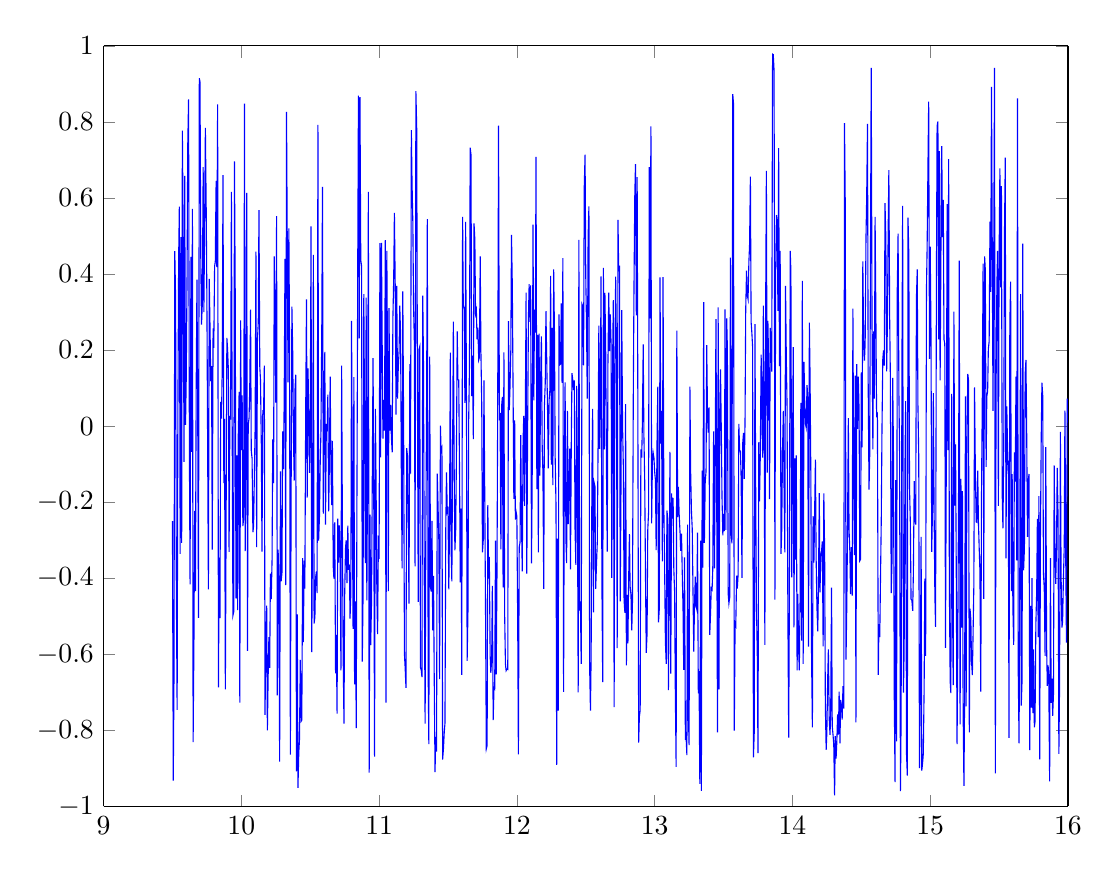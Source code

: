 % This file was created by matlab2tikz.
%
%The latest updates can be retrieved from
%  http://www.mathworks.com/matlabcentral/fileexchange/22022-matlab2tikz-matlab2tikz
%where you can also make suggestions and rate matlab2tikz.
%
\begin{tikzpicture}

\begin{axis}[%
width=4.822in,
height=3.803in,
at={(0.809in,0.513in)},
scale only axis,
separate axis lines,
every outer x axis line/.append style={black},
every x tick label/.append style={font=\color{black}},
xmin=9,
xmax=16,
every outer y axis line/.append style={black},
every y tick label/.append style={font=\color{black}},
ymin=-1,
ymax=1,
axis background/.style={fill=white}
]
\addplot [color=blue,solid,forget plot]
  table[row sep=crcr]{%
9.5	-0.25\\
9.506	-0.932\\
9.511	-0.672\\
9.517	0.46\\
9.523	0.333\\
9.528	-0.407\\
9.534	-0.746\\
9.539	-0.003\\
9.545	0.44\\
9.55	0.577\\
9.556	-0.336\\
9.561	0.497\\
9.567	-0.307\\
9.572	0.777\\
9.578	0.5\\
9.584	-0.094\\
9.589	0.658\\
9.595	0.003\\
9.6	0.121\\
9.606	0.39\\
9.611	0.736\\
9.617	0.859\\
9.623	-0.064\\
9.628	-0.416\\
9.634	0.445\\
9.639	-0.068\\
9.645	0.571\\
9.65	-0.831\\
9.656	-0.565\\
9.661	-0.223\\
9.667	-0.434\\
9.672	0.083\\
9.678	0.385\\
9.684	-0.022\\
9.689	-0.504\\
9.695	0.915\\
9.7	0.905\\
9.706	0.426\\
9.711	0.267\\
9.717	0.323\\
9.723	0.681\\
9.728	0.3\\
9.734	0.543\\
9.739	0.784\\
9.745	0.574\\
9.75	0.332\\
9.756	-0.091\\
9.761	-0.429\\
9.767	0.387\\
9.773	0.254\\
9.778	0.118\\
9.784	0.158\\
9.789	-0.325\\
9.795	0.257\\
9.8	0.206\\
9.806	0.421\\
9.811	0.432\\
9.817	0.645\\
9.822	0.418\\
9.828	0.846\\
9.834	-0.687\\
9.839	-0.346\\
9.845	-0.505\\
9.85	0.064\\
9.856	0.02\\
9.861	0.146\\
9.867	0.66\\
9.873	-0.15\\
9.878	0.019\\
9.884	-0.692\\
9.889	-0.294\\
9.895	0.232\\
9.9	0.204\\
9.906	0.148\\
9.911	-0.331\\
9.917	0.027\\
9.922	0.017\\
9.928	0.616\\
9.934	-0.036\\
9.939	-0.498\\
9.945	-0.488\\
9.95	0.696\\
9.956	0.329\\
9.961	-0.453\\
9.967	-0.077\\
9.973	-0.484\\
9.978	-0.02\\
9.984	0.09\\
9.989	-0.727\\
9.995	0.278\\
10.0	-0.063\\
10.006	0.081\\
10.011	-0.263\\
10.017	-0.242\\
10.023	0.848\\
10.028	-0.329\\
10.034	-0.022\\
10.039	0.613\\
10.045	-0.591\\
10.05	0.002\\
10.056	0.021\\
10.061	0.096\\
10.067	0.306\\
10.072	-0.064\\
10.078	-0.085\\
10.084	-0.279\\
10.089	-0.263\\
10.095	-0.122\\
10.1	-0.006\\
10.106	0.459\\
10.111	-0.318\\
10.117	0.227\\
10.123	0.273\\
10.128	0.568\\
10.134	0.156\\
10.139	0.122\\
10.145	-0.047\\
10.15	-0.33\\
10.156	0.042\\
10.161	0.03\\
10.167	0.159\\
10.172	-0.759\\
10.178	-0.563\\
10.184	-0.472\\
10.189	-0.8\\
10.195	-0.651\\
10.2	-0.555\\
10.206	-0.636\\
10.211	-0.388\\
10.217	-0.455\\
10.223	-0.353\\
10.228	-0.035\\
10.234	-0.15\\
10.239	0.446\\
10.245	0.281\\
10.25	0.062\\
10.256	0.552\\
10.261	-0.708\\
10.267	-0.325\\
10.273	-0.422\\
10.278	-0.882\\
10.284	-0.119\\
10.289	-0.408\\
10.295	-0.385\\
10.3	-0.014\\
10.306	-0.113\\
10.311	0.071\\
10.317	0.44\\
10.322	-0.418\\
10.328	0.826\\
10.334	0.442\\
10.339	0.115\\
10.345	0.52\\
10.35	0.214\\
10.356	-0.864\\
10.361	-0.214\\
10.367	0.314\\
10.373	0.195\\
10.378	-0.025\\
10.384	-0.143\\
10.389	0.093\\
10.395	0.135\\
10.4	-0.908\\
10.406	-0.495\\
10.411	-0.951\\
10.417	-0.859\\
10.422	-0.824\\
10.428	-0.615\\
10.434	-0.776\\
10.439	-0.773\\
10.445	-0.347\\
10.45	-0.568\\
10.456	-0.354\\
10.461	-0.427\\
10.467	0.028\\
10.473	0.333\\
10.478	-0.188\\
10.484	0.152\\
10.489	0.044\\
10.495	-0.123\\
10.5	-0.014\\
10.506	0.525\\
10.511	-0.594\\
10.517	-0.249\\
10.523	0.45\\
10.528	-0.519\\
10.534	-0.502\\
10.539	-0.398\\
10.545	-0.382\\
10.55	-0.439\\
10.556	0.792\\
10.561	-0.301\\
10.567	-0.239\\
10.572	-0.108\\
10.578	-0.012\\
10.584	0.261\\
10.589	0.629\\
10.595	-0.23\\
10.6	0.044\\
10.606	0.195\\
10.611	-0.259\\
10.617	0.006\\
10.623	-0.014\\
10.628	0.083\\
10.634	-0.224\\
10.639	-0.096\\
10.645	0.13\\
10.65	-0.1\\
10.656	-0.208\\
10.661	-0.039\\
10.667	-0.369\\
10.672	-0.401\\
10.678	-0.253\\
10.684	-0.65\\
10.689	-0.549\\
10.695	-0.756\\
10.7	-0.243\\
10.706	-0.359\\
10.711	-0.261\\
10.717	-0.341\\
10.723	-0.642\\
10.728	0.159\\
10.734	-0.298\\
10.739	-0.596\\
10.745	-0.782\\
10.75	-0.447\\
10.756	-0.322\\
10.761	-0.3\\
10.767	-0.413\\
10.773	-0.262\\
10.778	-0.378\\
10.784	-0.364\\
10.789	-0.506\\
10.795	-0.439\\
10.8	0.277\\
10.806	-0.195\\
10.811	-0.533\\
10.817	0.129\\
10.822	-0.679\\
10.828	-0.461\\
10.834	-0.794\\
10.839	-0.201\\
10.845	0.433\\
10.85	0.869\\
10.856	0.231\\
10.861	0.865\\
10.867	0.436\\
10.873	0.421\\
10.878	-0.619\\
10.884	-0.427\\
10.889	0.347\\
10.895	-0.018\\
10.9	-0.36\\
10.906	0.338\\
10.911	-0.458\\
10.917	-0.052\\
10.922	0.616\\
10.928	-0.911\\
10.934	-0.233\\
10.939	-0.576\\
10.945	-0.463\\
10.95	-0.168\\
10.956	0.179\\
10.961	-0.158\\
10.967	-0.869\\
10.973	0.045\\
10.978	-0.151\\
10.984	-0.452\\
10.989	-0.547\\
10.995	-0.288\\
11.0	-0.349\\
11.006	0.481\\
11.011	-0.082\\
11.017	0.482\\
11.023	0.185\\
11.028	-0.033\\
11.034	0.069\\
11.039	-0.012\\
11.045	0.489\\
11.05	-0.727\\
11.056	0.461\\
11.061	0.171\\
11.067	-0.434\\
11.072	0.31\\
11.078	-0.012\\
11.084	0.056\\
11.089	-0.028\\
11.095	-0.069\\
11.1	0.282\\
11.106	0.388\\
11.111	0.561\\
11.117	0.368\\
11.123	0.03\\
11.128	0.369\\
11.134	0.072\\
11.139	0.152\\
11.145	0.197\\
11.15	0.317\\
11.156	0.24\\
11.161	-0.106\\
11.167	-0.374\\
11.172	0.354\\
11.178	-0.001\\
11.184	-0.6\\
11.189	-0.635\\
11.195	-0.688\\
11.2	-0.058\\
11.206	-0.078\\
11.211	-0.232\\
11.217	-0.467\\
11.223	0.163\\
11.228	-0.125\\
11.234	0.778\\
11.239	0.641\\
11.245	0.532\\
11.25	0.319\\
11.256	0.217\\
11.261	-0.369\\
11.267	0.881\\
11.273	0.782\\
11.278	0.118\\
11.284	-0.462\\
11.289	0.201\\
11.295	0.209\\
11.3	-0.635\\
11.306	-0.642\\
11.311	-0.66\\
11.317	0.343\\
11.322	0.166\\
11.328	-0.415\\
11.334	-0.782\\
11.339	-0.298\\
11.345	0.088\\
11.35	0.544\\
11.356	-0.644\\
11.361	-0.836\\
11.367	0.183\\
11.373	-0.423\\
11.378	-0.435\\
11.384	-0.249\\
11.389	-0.537\\
11.395	-0.394\\
11.4	-0.656\\
11.406	-0.91\\
11.411	-0.817\\
11.417	-0.856\\
11.422	-0.125\\
11.428	-0.211\\
11.434	-0.308\\
11.439	-0.665\\
11.445	0.001\\
11.45	-0.066\\
11.456	-0.058\\
11.461	-0.877\\
11.467	-0.849\\
11.473	-0.804\\
11.478	-0.782\\
11.484	-0.27\\
11.489	-0.122\\
11.495	-0.224\\
11.5	-0.219\\
11.506	-0.429\\
11.511	-0.262\\
11.517	0.193\\
11.523	-0.326\\
11.528	-0.408\\
11.534	-0.041\\
11.539	0.275\\
11.545	-0.113\\
11.55	-0.327\\
11.556	-0.273\\
11.561	-0.088\\
11.567	0.249\\
11.572	0.122\\
11.578	0.121\\
11.584	-0.13\\
11.589	-0.411\\
11.595	-0.217\\
11.6	-0.654\\
11.606	0.55\\
11.611	0.319\\
11.617	0.307\\
11.623	0.061\\
11.628	0.537\\
11.634	0.075\\
11.639	-0.617\\
11.645	-0.486\\
11.65	0.012\\
11.656	0.158\\
11.661	0.732\\
11.667	0.714\\
11.672	0.079\\
11.678	0.185\\
11.684	-0.034\\
11.689	0.533\\
11.695	0.49\\
11.7	0.296\\
11.706	0.305\\
11.711	0.228\\
11.717	0.259\\
11.723	0.174\\
11.728	0.18\\
11.734	0.446\\
11.739	0.194\\
11.745	0.056\\
11.75	-0.332\\
11.756	-0.3\\
11.761	0.12\\
11.767	-0.188\\
11.773	-0.516\\
11.778	-0.849\\
11.784	-0.84\\
11.789	-0.208\\
11.795	-0.401\\
11.8	-0.344\\
11.806	-0.603\\
11.811	-0.649\\
11.817	-0.614\\
11.822	-0.42\\
11.828	-0.773\\
11.834	-0.688\\
11.839	-0.691\\
11.845	-0.301\\
11.85	-0.653\\
11.856	-0.369\\
11.861	0.075\\
11.867	0.79\\
11.873	0.015\\
11.878	0.035\\
11.884	-0.324\\
11.889	0.052\\
11.895	0.077\\
11.9	-0.424\\
11.906	0.194\\
11.911	-0.489\\
11.917	-0.626\\
11.922	-0.643\\
11.928	-0.639\\
11.934	-0.64\\
11.939	0.276\\
11.945	0.042\\
11.95	0.101\\
11.956	0.2\\
11.961	0.503\\
11.967	0.366\\
11.973	0.063\\
11.978	-0.191\\
11.984	0.015\\
11.989	-0.246\\
11.995	-0.227\\
12.0	-0.238\\
12.006	-0.515\\
12.011	-0.863\\
12.017	-0.318\\
12.023	-0.306\\
12.028	-0.024\\
12.034	-0.262\\
12.039	-0.382\\
12.045	-0.04\\
12.05	0.027\\
12.056	-0.21\\
12.061	0.012\\
12.067	0.351\\
12.072	-0.388\\
12.078	-0.011\\
12.084	0.287\\
12.089	0.373\\
12.095	0.274\\
12.1	0.37\\
12.106	-0.361\\
12.111	-0.15\\
12.117	0.53\\
12.123	0.068\\
12.128	0.306\\
12.134	0.246\\
12.139	0.708\\
12.145	-0.166\\
12.15	0.24\\
12.156	-0.332\\
12.161	0.243\\
12.167	-0.13\\
12.172	0.109\\
12.178	0.236\\
12.184	-0.061\\
12.189	-0.12\\
12.195	-0.428\\
12.2	0.055\\
12.206	0.114\\
12.211	0.302\\
12.217	0.168\\
12.223	0.035\\
12.228	-0.111\\
12.234	0.069\\
12.239	0.092\\
12.245	0.395\\
12.25	-0.101\\
12.256	0.258\\
12.261	-0.155\\
12.267	0.412\\
12.273	0.24\\
12.278	-0.082\\
12.284	-0.208\\
12.289	-0.891\\
12.295	-0.296\\
12.3	-0.748\\
12.306	0.294\\
12.311	0.161\\
12.317	0.163\\
12.322	0.323\\
12.328	0.114\\
12.334	0.442\\
12.339	-0.699\\
12.345	-0.061\\
12.35	0.115\\
12.356	-0.298\\
12.361	-0.36\\
12.367	0.04\\
12.373	-0.258\\
12.378	-0.16\\
12.384	-0.059\\
12.389	-0.377\\
12.395	-0.044\\
12.4	0.139\\
12.406	0.12\\
12.411	0.095\\
12.417	0.12\\
12.422	-0.268\\
12.428	-0.365\\
12.434	0.106\\
12.439	-0.101\\
12.445	-0.7\\
12.45	0.49\\
12.456	-0.485\\
12.461	-0.461\\
12.467	-0.625\\
12.473	0.32\\
12.478	0.315\\
12.484	0.16\\
12.489	0.627\\
12.495	0.714\\
12.5	0.394\\
12.506	0.25\\
12.511	0.072\\
12.517	0.498\\
12.523	0.578\\
12.528	-0.63\\
12.534	-0.748\\
12.539	-0.604\\
12.545	-0.117\\
12.55	0.045\\
12.556	-0.49\\
12.561	-0.149\\
12.567	-0.159\\
12.572	-0.428\\
12.578	-0.363\\
12.584	-0.303\\
12.589	-0.07\\
12.595	0.264\\
12.6	-0.06\\
12.606	0.097\\
12.611	0.394\\
12.617	-0.399\\
12.623	-0.673\\
12.628	0.416\\
12.634	-0.061\\
12.639	0.35\\
12.645	0.187\\
12.65	-0.106\\
12.656	-0.33\\
12.661	0.165\\
12.667	0.351\\
12.672	0.197\\
12.678	0.294\\
12.684	0.214\\
12.689	-0.399\\
12.695	0.176\\
12.7	0.331\\
12.706	-0.739\\
12.711	0.143\\
12.717	0.393\\
12.723	0.188\\
12.728	-0.584\\
12.734	0.542\\
12.739	0.407\\
12.745	0.422\\
12.75	-0.461\\
12.756	-0.147\\
12.761	0.305\\
12.767	0.003\\
12.773	-0.111\\
12.778	-0.457\\
12.784	-0.491\\
12.789	0.058\\
12.795	-0.629\\
12.8	-0.444\\
12.806	-0.571\\
12.811	-0.411\\
12.817	-0.284\\
12.822	-0.422\\
12.828	-0.443\\
12.834	-0.537\\
12.839	-0.463\\
12.845	0.081\\
12.85	0.362\\
12.856	0.609\\
12.861	0.689\\
12.867	0.291\\
12.873	0.655\\
12.878	0.066\\
12.884	-0.832\\
12.889	-0.764\\
12.895	-0.747\\
12.9	-0.061\\
12.906	-0.083\\
12.911	0.007\\
12.917	0.215\\
12.922	-0.024\\
12.928	-0.146\\
12.934	-0.41\\
12.939	-0.596\\
12.945	-0.546\\
12.95	-0.274\\
12.956	-0.226\\
12.961	0.681\\
12.967	0.283\\
12.973	0.788\\
12.978	-0.256\\
12.984	-0.092\\
12.989	-0.07\\
12.995	-0.084\\
13.0	-0.12\\
13.006	-0.143\\
13.011	-0.326\\
13.017	-0.049\\
13.023	0.104\\
13.028	-0.516\\
13.034	-0.479\\
13.039	0.391\\
13.045	-0.046\\
13.05	0.04\\
13.056	-0.356\\
13.061	0.392\\
13.067	-0.221\\
13.072	-0.357\\
13.078	-0.567\\
13.084	-0.625\\
13.089	-0.222\\
13.095	-0.242\\
13.1	-0.694\\
13.106	-0.404\\
13.111	-0.068\\
13.117	-0.651\\
13.123	-0.177\\
13.128	-0.243\\
13.134	-0.189\\
13.139	-0.373\\
13.145	-0.438\\
13.15	-0.696\\
13.156	-0.896\\
13.161	0.251\\
13.167	-0.239\\
13.172	-0.16\\
13.178	-0.232\\
13.184	-0.277\\
13.189	-0.328\\
13.195	-0.283\\
13.2	-0.379\\
13.206	-0.481\\
13.211	-0.641\\
13.217	-0.345\\
13.223	-0.825\\
13.228	-0.815\\
13.234	-0.865\\
13.239	-0.259\\
13.245	-0.757\\
13.25	-0.839\\
13.256	0.104\\
13.261	-0.114\\
13.267	-0.223\\
13.273	-0.271\\
13.278	-0.425\\
13.284	-0.593\\
13.289	-0.475\\
13.295	-0.396\\
13.3	-0.473\\
13.306	-0.482\\
13.311	-0.28\\
13.317	-0.703\\
13.322	-0.644\\
13.328	-0.941\\
13.334	-0.301\\
13.339	-0.959\\
13.345	-0.117\\
13.35	-0.372\\
13.356	0.326\\
13.361	-0.307\\
13.367	-0.147\\
13.373	-0.119\\
13.378	0.213\\
13.384	0.022\\
13.389	-0.017\\
13.395	0.049\\
13.4	-0.549\\
13.406	-0.49\\
13.411	-0.426\\
13.417	-0.43\\
13.422	-0.375\\
13.428	-0.014\\
13.434	-0.374\\
13.439	-0.138\\
13.445	0.281\\
13.45	-0.124\\
13.456	-0.805\\
13.461	0.312\\
13.467	-0.692\\
13.473	0.057\\
13.478	0.149\\
13.484	-0.018\\
13.489	-0.188\\
13.495	-0.287\\
13.5	-0.231\\
13.506	-0.276\\
13.511	0.307\\
13.517	-0.273\\
13.523	0.283\\
13.528	0.202\\
13.534	-0.442\\
13.539	-0.466\\
13.545	-0.45\\
13.55	0.443\\
13.556	-0.286\\
13.561	-0.308\\
13.567	0.873\\
13.572	0.85\\
13.578	-0.801\\
13.584	-0.518\\
13.589	-0.524\\
13.595	-0.393\\
13.6	-0.427\\
13.606	-0.389\\
13.611	0.006\\
13.617	-0.063\\
13.623	-0.067\\
13.628	-0.142\\
13.634	-0.399\\
13.639	-0.046\\
13.645	-0.018\\
13.65	-0.139\\
13.656	0.011\\
13.661	0.306\\
13.667	0.409\\
13.672	0.345\\
13.678	0.334\\
13.684	0.431\\
13.689	0.477\\
13.695	0.656\\
13.7	0.275\\
13.706	0.243\\
13.711	0.208\\
13.717	-0.871\\
13.723	-0.804\\
13.728	0.268\\
13.734	-0.206\\
13.739	-0.474\\
13.745	-0.599\\
13.75	-0.86\\
13.756	-0.042\\
13.761	-0.198\\
13.767	-0.073\\
13.773	0.188\\
13.778	0.054\\
13.784	-0.083\\
13.789	0.317\\
13.795	0.04\\
13.8	-0.575\\
13.806	0.323\\
13.811	0.671\\
13.817	-0.122\\
13.822	0.277\\
13.828	0.15\\
13.834	-0.192\\
13.839	0.258\\
13.845	0.222\\
13.85	0.143\\
13.856	0.978\\
13.861	0.977\\
13.867	0.934\\
13.873	-0.456\\
13.878	0.396\\
13.884	0.555\\
13.889	0.54\\
13.895	0.303\\
13.9	0.731\\
13.906	0.158\\
13.911	0.461\\
13.917	-0.336\\
13.922	-0.283\\
13.928	-0.071\\
13.934	0.04\\
13.939	-0.155\\
13.945	-0.332\\
13.95	0.369\\
13.956	0.169\\
13.961	0.057\\
13.967	-0.49\\
13.973	-0.819\\
13.978	-0.444\\
13.984	0.461\\
13.989	0.407\\
13.995	-0.398\\
14.0	-0.112\\
14.006	0.208\\
14.011	-0.529\\
14.017	-0.085\\
14.023	-0.351\\
14.028	-0.077\\
14.034	-0.642\\
14.039	-0.441\\
14.045	-0.585\\
14.05	-0.642\\
14.056	-0.445\\
14.061	0.061\\
14.067	-0.564\\
14.072	0.382\\
14.078	-0.625\\
14.084	0.169\\
14.089	0.068\\
14.095	0.005\\
14.1	-0.004\\
14.106	0.108\\
14.111	0.077\\
14.117	-0.58\\
14.123	0.272\\
14.128	0.132\\
14.134	-0.143\\
14.139	-0.61\\
14.145	-0.792\\
14.15	-0.237\\
14.156	-0.359\\
14.161	-0.231\\
14.167	-0.088\\
14.172	-0.343\\
14.178	-0.478\\
14.184	-0.54\\
14.189	-0.422\\
14.195	-0.176\\
14.2	-0.437\\
14.206	-0.345\\
14.211	-0.331\\
14.217	-0.303\\
14.223	-0.579\\
14.228	-0.177\\
14.234	-0.336\\
14.239	-0.735\\
14.245	-0.851\\
14.25	-0.805\\
14.256	-0.665\\
14.261	-0.587\\
14.267	-0.77\\
14.273	-0.812\\
14.278	-0.748\\
14.284	-0.425\\
14.289	-0.788\\
14.295	-0.813\\
14.3	-0.836\\
14.306	-0.971\\
14.311	-0.815\\
14.317	-0.874\\
14.322	-0.833\\
14.328	-0.758\\
14.334	-0.811\\
14.339	-0.698\\
14.345	-0.834\\
14.35	-0.72\\
14.356	-0.735\\
14.361	-0.772\\
14.367	-0.684\\
14.373	-0.743\\
14.378	0.797\\
14.384	0.565\\
14.389	-0.614\\
14.395	-0.465\\
14.4	-0.27\\
14.406	0.021\\
14.411	-0.273\\
14.417	-0.331\\
14.422	-0.442\\
14.428	-0.318\\
14.434	-0.446\\
14.439	0.309\\
14.445	-0.167\\
14.45	-0.339\\
14.456	0.133\\
14.461	-0.779\\
14.467	0.163\\
14.473	-0.007\\
14.478	0.13\\
14.484	0.042\\
14.489	-0.354\\
14.495	-0.35\\
14.5	0.141\\
14.506	-0.056\\
14.511	0.433\\
14.517	0.227\\
14.523	0.172\\
14.528	0.22\\
14.534	0.497\\
14.539	0.6\\
14.545	0.795\\
14.55	0.111\\
14.556	-0.167\\
14.561	-0.079\\
14.567	0.491\\
14.572	0.942\\
14.578	0.253\\
14.584	-0.061\\
14.589	0.249\\
14.595	0.072\\
14.6	0.55\\
14.606	0.282\\
14.611	0.028\\
14.617	0.032\\
14.623	-0.654\\
14.628	-0.521\\
14.634	-0.555\\
14.639	-0.41\\
14.645	-0.245\\
14.65	-0.011\\
14.656	0.176\\
14.661	0.199\\
14.667	0.159\\
14.672	0.586\\
14.678	0.498\\
14.684	0.144\\
14.689	0.26\\
14.695	0.514\\
14.7	0.673\\
14.706	0.281\\
14.711	0.126\\
14.717	-0.439\\
14.723	-0.354\\
14.728	0.127\\
14.734	-0.093\\
14.739	-0.701\\
14.745	-0.936\\
14.75	-0.142\\
14.756	-0.829\\
14.761	0.358\\
14.767	0.506\\
14.773	0.086\\
14.778	-0.078\\
14.784	-0.96\\
14.789	-0.765\\
14.795	0.168\\
14.8	0.579\\
14.806	-0.701\\
14.811	-0.584\\
14.817	-0.102\\
14.822	0.066\\
14.828	-0.861\\
14.834	-0.919\\
14.839	0.548\\
14.845	0.449\\
14.85	-0.163\\
14.856	-0.256\\
14.861	-0.455\\
14.867	-0.458\\
14.873	-0.486\\
14.878	-0.385\\
14.884	-0.145\\
14.889	-0.246\\
14.895	-0.259\\
14.9	0.336\\
14.906	0.412\\
14.911	0.056\\
14.917	-0.082\\
14.922	-0.899\\
14.928	-0.716\\
14.934	-0.291\\
14.939	-0.906\\
14.945	-0.885\\
14.95	-0.862\\
14.956	-0.691\\
14.961	-0.401\\
14.967	-0.604\\
14.973	0.36\\
14.978	0.477\\
14.984	0.692\\
14.989	0.853\\
14.995	0.177\\
15.0	0.472\\
15.006	0.237\\
15.011	-0.331\\
15.017	-0.216\\
15.023	0.087\\
15.028	-0.206\\
15.034	-0.444\\
15.039	-0.528\\
15.045	0.362\\
15.05	0.789\\
15.056	0.801\\
15.061	0.228\\
15.067	0.723\\
15.072	0.12\\
15.078	0.459\\
15.084	0.736\\
15.089	0.497\\
15.095	0.595\\
15.1	0.228\\
15.106	0.217\\
15.111	-0.583\\
15.117	-0.089\\
15.123	0.584\\
15.128	-0.063\\
15.134	0.702\\
15.139	-0.409\\
15.145	-0.671\\
15.15	-0.702\\
15.156	0.085\\
15.161	-0.425\\
15.167	-0.681\\
15.172	0.301\\
15.178	-0.209\\
15.184	-0.048\\
15.189	-0.358\\
15.195	-0.836\\
15.2	-0.593\\
15.206	-0.165\\
15.211	0.435\\
15.217	-0.784\\
15.223	-0.139\\
15.228	-0.53\\
15.234	-0.171\\
15.239	-0.746\\
15.245	-0.946\\
15.25	-0.699\\
15.256	0.078\\
15.261	-0.737\\
15.267	-0.043\\
15.273	0.137\\
15.278	0.121\\
15.284	-0.805\\
15.289	-0.48\\
15.295	-0.508\\
15.3	-0.618\\
15.306	-0.655\\
15.311	-0.554\\
15.317	-0.416\\
15.322	0.102\\
15.328	-0.126\\
15.334	-0.252\\
15.339	-0.253\\
15.345	-0.117\\
15.35	-0.251\\
15.356	-0.324\\
15.361	-0.381\\
15.367	-0.698\\
15.373	-0.152\\
15.378	0.06\\
15.384	0.427\\
15.389	-0.454\\
15.395	0.446\\
15.4	0.412\\
15.406	-0.107\\
15.411	0.078\\
15.417	0.091\\
15.422	0.202\\
15.428	0.223\\
15.434	0.538\\
15.439	0.353\\
15.445	0.892\\
15.45	0.499\\
15.456	0.04\\
15.461	0.425\\
15.467	0.942\\
15.473	-0.913\\
15.478	0.089\\
15.484	0.369\\
15.489	0.461\\
15.495	-0.21\\
15.5	0.439\\
15.506	0.678\\
15.511	0.365\\
15.517	0.631\\
15.523	-0.184\\
15.528	-0.269\\
15.534	-0.05\\
15.539	0.5\\
15.545	0.706\\
15.55	-0.348\\
15.556	0.052\\
15.561	-0.048\\
15.567	-0.126\\
15.572	-0.82\\
15.578	0.269\\
15.584	0.38\\
15.589	-0.434\\
15.595	-0.126\\
15.6	-0.474\\
15.606	-0.575\\
15.611	-0.069\\
15.617	-0.146\\
15.623	0.13\\
15.628	-0.353\\
15.634	0.862\\
15.639	-0.641\\
15.645	-0.834\\
15.65	-0.427\\
15.656	0.347\\
15.661	-0.735\\
15.667	-0.667\\
15.672	0.48\\
15.678	-0.379\\
15.684	-0.321\\
15.689	0.134\\
15.695	0.174\\
15.7	0.003\\
15.706	-0.291\\
15.711	-0.149\\
15.717	-0.126\\
15.723	-0.852\\
15.728	-0.473\\
15.734	-0.74\\
15.739	-0.4\\
15.745	-0.755\\
15.75	-0.587\\
15.756	-0.792\\
15.761	-0.777\\
15.767	-0.522\\
15.773	-0.434\\
15.778	-0.244\\
15.784	-0.555\\
15.789	-0.184\\
15.795	-0.876\\
15.8	-0.299\\
15.806	-0.029\\
15.811	0.114\\
15.817	0.079\\
15.822	-0.386\\
15.828	-0.428\\
15.834	-0.604\\
15.839	-0.055\\
15.845	-0.576\\
15.85	-0.683\\
15.856	-0.629\\
15.861	-0.679\\
15.867	-0.934\\
15.873	-0.347\\
15.878	-0.728\\
15.884	-0.664\\
15.889	-0.762\\
15.895	-0.703\\
15.9	-0.103\\
15.906	-0.341\\
15.911	-0.415\\
15.917	-0.316\\
15.922	-0.11\\
15.928	-0.234\\
15.934	-0.862\\
15.939	-0.683\\
15.945	-0.015\\
15.95	-0.39\\
15.956	-0.53\\
15.961	-0.515\\
15.967	-0.402\\
15.973	-0.315\\
15.978	0.041\\
15.984	-0.355\\
15.989	-0.569\\
15.995	0.072\\
};
\end{axis}
\end{tikzpicture}%
